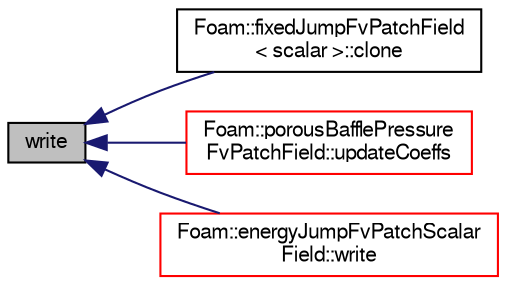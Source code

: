 digraph "write"
{
  bgcolor="transparent";
  edge [fontname="FreeSans",fontsize="10",labelfontname="FreeSans",labelfontsize="10"];
  node [fontname="FreeSans",fontsize="10",shape=record];
  rankdir="LR";
  Node29 [label="write",height=0.2,width=0.4,color="black", fillcolor="grey75", style="filled", fontcolor="black"];
  Node29 -> Node30 [dir="back",color="midnightblue",fontsize="10",style="solid",fontname="FreeSans"];
  Node30 [label="Foam::fixedJumpFvPatchField\l\< scalar \>::clone",height=0.2,width=0.4,color="black",URL="$a22102.html#a6dfbb046cc414bcb0ee27a1646815537",tooltip="Construct and return a clone setting internal field reference. "];
  Node29 -> Node31 [dir="back",color="midnightblue",fontsize="10",style="solid",fontname="FreeSans"];
  Node31 [label="Foam::porousBafflePressure\lFvPatchField::updateCoeffs",height=0.2,width=0.4,color="red",URL="$a30826.html#a7e24eafac629d3733181cd942d4c902f",tooltip="Update the coefficients associated with the patch field. "];
  Node29 -> Node33 [dir="back",color="midnightblue",fontsize="10",style="solid",fontname="FreeSans"];
  Node33 [label="Foam::energyJumpFvPatchScalar\lField::write",height=0.2,width=0.4,color="red",URL="$a29738.html#a293fdfec8bdfbd5c3913ab4c9f3454ff",tooltip="Write. "];
}
